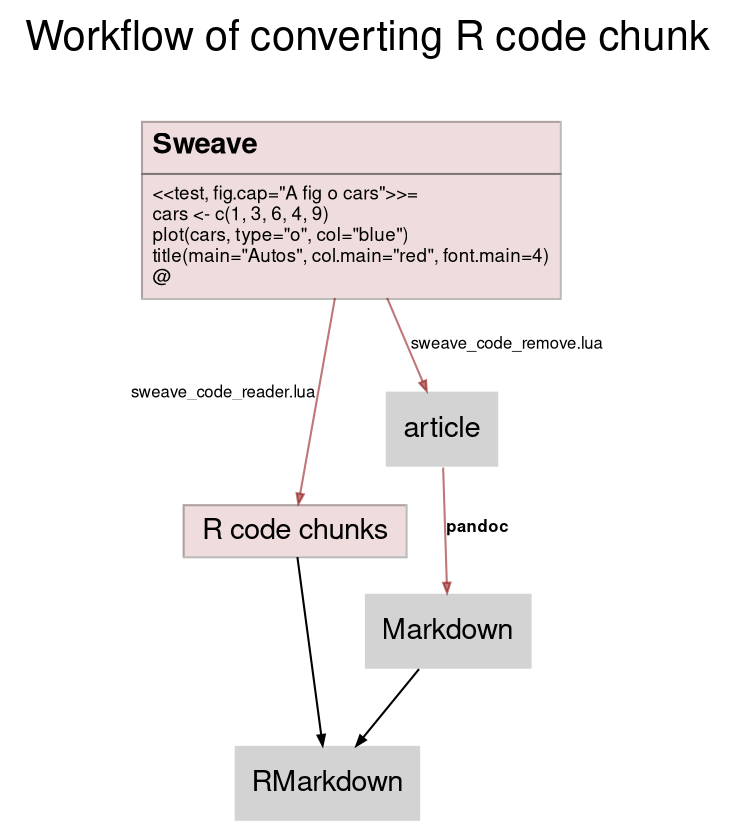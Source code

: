 digraph G1 {
	graph [
		label = "Workflow of converting R code chunk\n\n"
		labelloc = t
		fontname = "Helvetica,Arial,sans-serif"
		fontsize = 20
		bgcolor=transparent
		layout = dot
		newrank = true
	]
	
	node [
		style=filled
		shape=rect
		pencolor="#00000044" // frames color
		fontname="Helvetica,Arial,sans-serif"
		shape=plaintext
	]
	edge [
		arrowsize=0.5
		fontname="Helvetica,Arial,sans-serif"
		labeldistance=3
		labelfontcolor="#00000080"
		penwidth=1
		fontsize = 8
	]
	Sweave [
		color="#88000022"
		label=<<table border="0" cellborder="1" cellspacing="0" cellpadding="4">
            <tr> 
                <td align="left"><b>Sweave</b></td> 
            </tr>
            <tr> 
                <td align="left">
<font point-size="9">&lt;&lt;test, fig.cap="A fig o cars"&gt;&gt;=</font><br align="left"/>
<font point-size="9">cars &lt;- c(1, 3, 6, 4, 9)</font><br align="left"/>
<font point-size="9">plot(cars, type="o", col="blue")</font><br align="left"/>
<font point-size="9">title(main="Autos", col.main="red", font.main=4)</font><br align="left"/>
<font point-size="9">@</font>
<br align="left"/></td></tr>
		</table>>
		shape=plain
	]
	code [
		color="#88000022"
		label=<<table border="0" cellborder="1" cellspacing="0" cellpadding="4">
			<tr> <td> R code chunks </td> </tr>
		</table>>
		shape=plain
	]
    Sweave -> code [xlabel="sweave_code_reader.lua" color="#88000088"];
    Sweave -> article [label="sweave_code_remove.lua" color="#88000088"];
    article -> Markdown [label=<<b>pandoc</b>> color="#88000088"];
    code -> RMarkdown;
    Markdown -> RMarkdown;
}